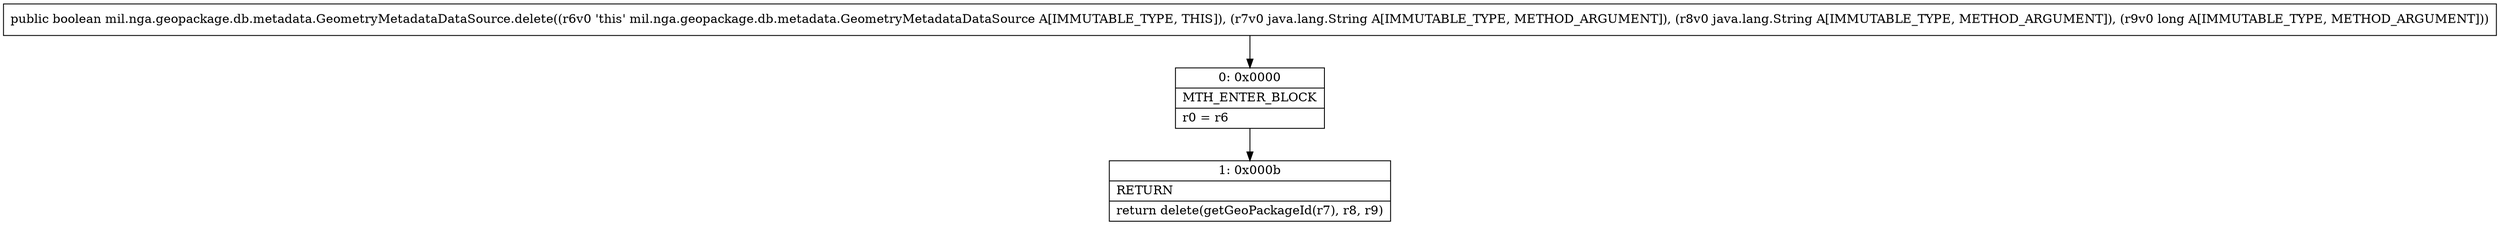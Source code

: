 digraph "CFG formil.nga.geopackage.db.metadata.GeometryMetadataDataSource.delete(Ljava\/lang\/String;Ljava\/lang\/String;J)Z" {
Node_0 [shape=record,label="{0\:\ 0x0000|MTH_ENTER_BLOCK\l|r0 = r6\l}"];
Node_1 [shape=record,label="{1\:\ 0x000b|RETURN\l|return delete(getGeoPackageId(r7), r8, r9)\l}"];
MethodNode[shape=record,label="{public boolean mil.nga.geopackage.db.metadata.GeometryMetadataDataSource.delete((r6v0 'this' mil.nga.geopackage.db.metadata.GeometryMetadataDataSource A[IMMUTABLE_TYPE, THIS]), (r7v0 java.lang.String A[IMMUTABLE_TYPE, METHOD_ARGUMENT]), (r8v0 java.lang.String A[IMMUTABLE_TYPE, METHOD_ARGUMENT]), (r9v0 long A[IMMUTABLE_TYPE, METHOD_ARGUMENT])) }"];
MethodNode -> Node_0;
Node_0 -> Node_1;
}

